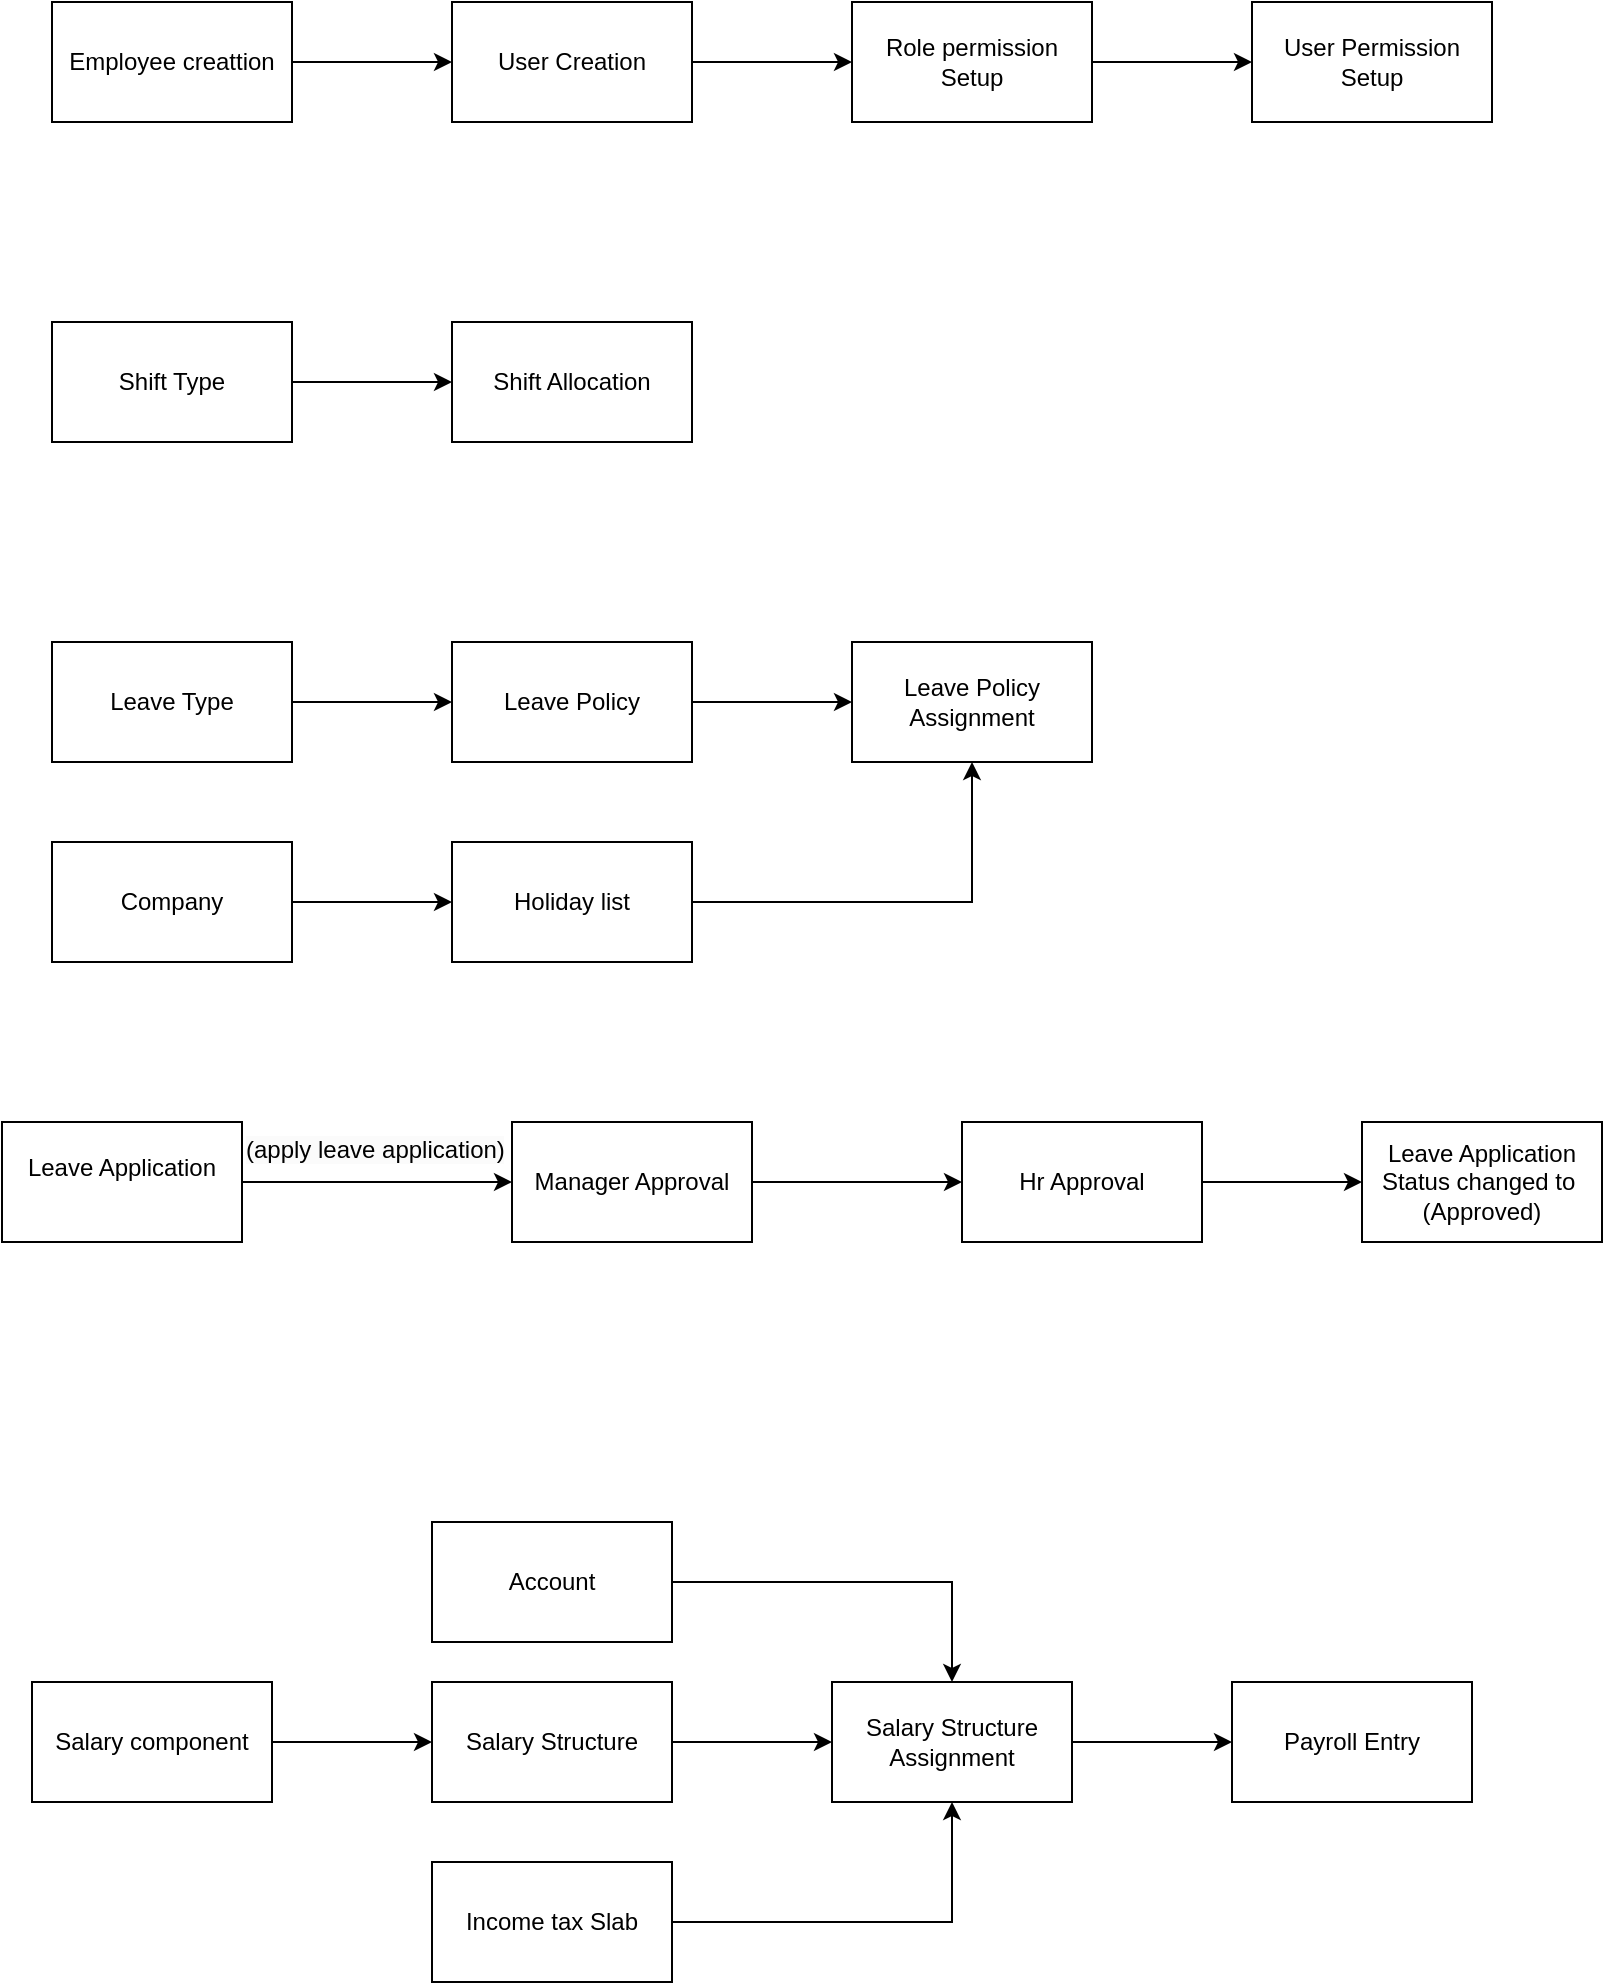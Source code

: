 <mxfile version="24.7.16">
  <diagram name="Page-1" id="ltxTjbDsIKDXTP8MXprU">
    <mxGraphModel dx="880" dy="460" grid="1" gridSize="10" guides="1" tooltips="1" connect="1" arrows="1" fold="1" page="1" pageScale="1" pageWidth="850" pageHeight="1100" math="0" shadow="0">
      <root>
        <mxCell id="0" />
        <mxCell id="1" parent="0" />
        <mxCell id="IX7F5I1TnNcRq7RptcKg-6" value="" style="edgeStyle=orthogonalEdgeStyle;rounded=0;orthogonalLoop=1;jettySize=auto;html=1;" parent="1" source="IX7F5I1TnNcRq7RptcKg-4" target="IX7F5I1TnNcRq7RptcKg-5" edge="1">
          <mxGeometry relative="1" as="geometry" />
        </mxCell>
        <mxCell id="IX7F5I1TnNcRq7RptcKg-4" value="Leave Application&lt;div&gt;&lt;br&gt;&lt;/div&gt;" style="rounded=0;whiteSpace=wrap;html=1;" parent="1" vertex="1">
          <mxGeometry x="25" y="570" width="120" height="60" as="geometry" />
        </mxCell>
        <mxCell id="IX7F5I1TnNcRq7RptcKg-9" value="" style="edgeStyle=orthogonalEdgeStyle;rounded=0;orthogonalLoop=1;jettySize=auto;html=1;" parent="1" source="IX7F5I1TnNcRq7RptcKg-5" target="IX7F5I1TnNcRq7RptcKg-8" edge="1">
          <mxGeometry relative="1" as="geometry" />
        </mxCell>
        <mxCell id="IX7F5I1TnNcRq7RptcKg-5" value="Manager Approval" style="whiteSpace=wrap;html=1;rounded=0;" parent="1" vertex="1">
          <mxGeometry x="280" y="570" width="120" height="60" as="geometry" />
        </mxCell>
        <mxCell id="IX7F5I1TnNcRq7RptcKg-7" value="&lt;span style=&quot;color: rgb(0, 0, 0); font-family: Helvetica; font-size: 12px; font-style: normal; font-variant-ligatures: normal; font-variant-caps: normal; font-weight: 400; letter-spacing: normal; orphans: 2; text-align: center; text-indent: 0px; text-transform: none; widows: 2; word-spacing: 0px; -webkit-text-stroke-width: 0px; white-space: normal; background-color: rgb(251, 251, 251); text-decoration-thickness: initial; text-decoration-style: initial; text-decoration-color: initial; display: inline !important; float: none;&quot;&gt;(apply leave application)&lt;/span&gt;" style="text;whiteSpace=wrap;html=1;" parent="1" vertex="1">
          <mxGeometry x="145" y="570" width="160" height="40" as="geometry" />
        </mxCell>
        <mxCell id="IX7F5I1TnNcRq7RptcKg-11" value="" style="edgeStyle=orthogonalEdgeStyle;rounded=0;orthogonalLoop=1;jettySize=auto;html=1;" parent="1" source="IX7F5I1TnNcRq7RptcKg-8" target="IX7F5I1TnNcRq7RptcKg-10" edge="1">
          <mxGeometry relative="1" as="geometry" />
        </mxCell>
        <mxCell id="IX7F5I1TnNcRq7RptcKg-8" value="Hr Approval" style="whiteSpace=wrap;html=1;rounded=0;" parent="1" vertex="1">
          <mxGeometry x="505" y="570" width="120" height="60" as="geometry" />
        </mxCell>
        <mxCell id="IX7F5I1TnNcRq7RptcKg-10" value="Leave Application&lt;div&gt;Status changed to&amp;nbsp;&lt;/div&gt;&lt;div&gt;(Approved)&lt;/div&gt;" style="whiteSpace=wrap;html=1;rounded=0;" parent="1" vertex="1">
          <mxGeometry x="705" y="570" width="120" height="60" as="geometry" />
        </mxCell>
        <mxCell id="IX7F5I1TnNcRq7RptcKg-14" value="" style="edgeStyle=orthogonalEdgeStyle;rounded=0;orthogonalLoop=1;jettySize=auto;html=1;" parent="1" source="IX7F5I1TnNcRq7RptcKg-12" target="IX7F5I1TnNcRq7RptcKg-13" edge="1">
          <mxGeometry relative="1" as="geometry" />
        </mxCell>
        <mxCell id="IX7F5I1TnNcRq7RptcKg-12" value="Employee creattion" style="rounded=0;whiteSpace=wrap;html=1;" parent="1" vertex="1">
          <mxGeometry x="50" y="10" width="120" height="60" as="geometry" />
        </mxCell>
        <mxCell id="IX7F5I1TnNcRq7RptcKg-16" value="" style="edgeStyle=orthogonalEdgeStyle;rounded=0;orthogonalLoop=1;jettySize=auto;html=1;" parent="1" source="IX7F5I1TnNcRq7RptcKg-13" target="IX7F5I1TnNcRq7RptcKg-15" edge="1">
          <mxGeometry relative="1" as="geometry" />
        </mxCell>
        <mxCell id="IX7F5I1TnNcRq7RptcKg-13" value="User Creation" style="whiteSpace=wrap;html=1;rounded=0;" parent="1" vertex="1">
          <mxGeometry x="250" y="10" width="120" height="60" as="geometry" />
        </mxCell>
        <mxCell id="IX7F5I1TnNcRq7RptcKg-18" value="" style="edgeStyle=orthogonalEdgeStyle;rounded=0;orthogonalLoop=1;jettySize=auto;html=1;" parent="1" source="IX7F5I1TnNcRq7RptcKg-15" target="IX7F5I1TnNcRq7RptcKg-17" edge="1">
          <mxGeometry relative="1" as="geometry" />
        </mxCell>
        <mxCell id="IX7F5I1TnNcRq7RptcKg-15" value="Role permission Setup" style="whiteSpace=wrap;html=1;rounded=0;" parent="1" vertex="1">
          <mxGeometry x="450" y="10" width="120" height="60" as="geometry" />
        </mxCell>
        <mxCell id="IX7F5I1TnNcRq7RptcKg-17" value="User Permission Setup" style="whiteSpace=wrap;html=1;rounded=0;" parent="1" vertex="1">
          <mxGeometry x="650" y="10" width="120" height="60" as="geometry" />
        </mxCell>
        <mxCell id="IX7F5I1TnNcRq7RptcKg-23" value="" style="edgeStyle=orthogonalEdgeStyle;rounded=0;orthogonalLoop=1;jettySize=auto;html=1;" parent="1" source="IX7F5I1TnNcRq7RptcKg-21" target="IX7F5I1TnNcRq7RptcKg-22" edge="1">
          <mxGeometry relative="1" as="geometry" />
        </mxCell>
        <mxCell id="IX7F5I1TnNcRq7RptcKg-21" value="Shift Type" style="rounded=0;whiteSpace=wrap;html=1;" parent="1" vertex="1">
          <mxGeometry x="50" y="170" width="120" height="60" as="geometry" />
        </mxCell>
        <mxCell id="IX7F5I1TnNcRq7RptcKg-22" value="Shift Allocation" style="whiteSpace=wrap;html=1;rounded=0;" parent="1" vertex="1">
          <mxGeometry x="250" y="170" width="120" height="60" as="geometry" />
        </mxCell>
        <mxCell id="IX7F5I1TnNcRq7RptcKg-28" value="" style="edgeStyle=orthogonalEdgeStyle;rounded=0;orthogonalLoop=1;jettySize=auto;html=1;" parent="1" source="IX7F5I1TnNcRq7RptcKg-26" target="IX7F5I1TnNcRq7RptcKg-27" edge="1">
          <mxGeometry relative="1" as="geometry" />
        </mxCell>
        <mxCell id="IX7F5I1TnNcRq7RptcKg-26" value="Leave Type" style="rounded=0;whiteSpace=wrap;html=1;" parent="1" vertex="1">
          <mxGeometry x="50" y="330" width="120" height="60" as="geometry" />
        </mxCell>
        <mxCell id="IX7F5I1TnNcRq7RptcKg-30" value="" style="edgeStyle=orthogonalEdgeStyle;rounded=0;orthogonalLoop=1;jettySize=auto;html=1;" parent="1" source="IX7F5I1TnNcRq7RptcKg-27" target="IX7F5I1TnNcRq7RptcKg-29" edge="1">
          <mxGeometry relative="1" as="geometry" />
        </mxCell>
        <mxCell id="IX7F5I1TnNcRq7RptcKg-27" value="Leave Policy" style="whiteSpace=wrap;html=1;rounded=0;" parent="1" vertex="1">
          <mxGeometry x="250" y="330" width="120" height="60" as="geometry" />
        </mxCell>
        <mxCell id="IX7F5I1TnNcRq7RptcKg-29" value="Leave Policy Assignment" style="whiteSpace=wrap;html=1;rounded=0;" parent="1" vertex="1">
          <mxGeometry x="450" y="330" width="120" height="60" as="geometry" />
        </mxCell>
        <mxCell id="IX7F5I1TnNcRq7RptcKg-32" style="edgeStyle=orthogonalEdgeStyle;rounded=0;orthogonalLoop=1;jettySize=auto;html=1;entryX=0.5;entryY=1;entryDx=0;entryDy=0;" parent="1" source="IX7F5I1TnNcRq7RptcKg-31" target="IX7F5I1TnNcRq7RptcKg-29" edge="1">
          <mxGeometry relative="1" as="geometry" />
        </mxCell>
        <mxCell id="IX7F5I1TnNcRq7RptcKg-31" value="Holiday list" style="rounded=0;whiteSpace=wrap;html=1;" parent="1" vertex="1">
          <mxGeometry x="250" y="430" width="120" height="60" as="geometry" />
        </mxCell>
        <mxCell id="IX7F5I1TnNcRq7RptcKg-34" style="edgeStyle=orthogonalEdgeStyle;rounded=0;orthogonalLoop=1;jettySize=auto;html=1;entryX=0;entryY=0.5;entryDx=0;entryDy=0;" parent="1" source="IX7F5I1TnNcRq7RptcKg-33" target="IX7F5I1TnNcRq7RptcKg-31" edge="1">
          <mxGeometry relative="1" as="geometry" />
        </mxCell>
        <mxCell id="IX7F5I1TnNcRq7RptcKg-33" value="Company" style="rounded=0;whiteSpace=wrap;html=1;" parent="1" vertex="1">
          <mxGeometry x="50" y="430" width="120" height="60" as="geometry" />
        </mxCell>
        <mxCell id="IX7F5I1TnNcRq7RptcKg-37" value="" style="edgeStyle=orthogonalEdgeStyle;rounded=0;orthogonalLoop=1;jettySize=auto;html=1;" parent="1" source="IX7F5I1TnNcRq7RptcKg-35" target="IX7F5I1TnNcRq7RptcKg-36" edge="1">
          <mxGeometry relative="1" as="geometry" />
        </mxCell>
        <mxCell id="IX7F5I1TnNcRq7RptcKg-35" value="Salary component" style="rounded=0;whiteSpace=wrap;html=1;" parent="1" vertex="1">
          <mxGeometry x="40" y="850" width="120" height="60" as="geometry" />
        </mxCell>
        <mxCell id="IX7F5I1TnNcRq7RptcKg-39" value="" style="edgeStyle=orthogonalEdgeStyle;rounded=0;orthogonalLoop=1;jettySize=auto;html=1;" parent="1" source="IX7F5I1TnNcRq7RptcKg-36" target="IX7F5I1TnNcRq7RptcKg-38" edge="1">
          <mxGeometry relative="1" as="geometry" />
        </mxCell>
        <mxCell id="IX7F5I1TnNcRq7RptcKg-36" value="Salary Structure" style="whiteSpace=wrap;html=1;rounded=0;" parent="1" vertex="1">
          <mxGeometry x="240" y="850" width="120" height="60" as="geometry" />
        </mxCell>
        <mxCell id="IX7F5I1TnNcRq7RptcKg-41" value="" style="edgeStyle=orthogonalEdgeStyle;rounded=0;orthogonalLoop=1;jettySize=auto;html=1;" parent="1" source="IX7F5I1TnNcRq7RptcKg-38" target="IX7F5I1TnNcRq7RptcKg-40" edge="1">
          <mxGeometry relative="1" as="geometry" />
        </mxCell>
        <mxCell id="IX7F5I1TnNcRq7RptcKg-38" value="Salary Structure Assignment" style="whiteSpace=wrap;html=1;rounded=0;" parent="1" vertex="1">
          <mxGeometry x="440" y="850" width="120" height="60" as="geometry" />
        </mxCell>
        <mxCell id="IX7F5I1TnNcRq7RptcKg-40" value="Payroll Entry" style="whiteSpace=wrap;html=1;rounded=0;" parent="1" vertex="1">
          <mxGeometry x="640" y="850" width="120" height="60" as="geometry" />
        </mxCell>
        <mxCell id="IX7F5I1TnNcRq7RptcKg-43" style="edgeStyle=orthogonalEdgeStyle;rounded=0;orthogonalLoop=1;jettySize=auto;html=1;entryX=0.5;entryY=1;entryDx=0;entryDy=0;" parent="1" source="IX7F5I1TnNcRq7RptcKg-42" target="IX7F5I1TnNcRq7RptcKg-38" edge="1">
          <mxGeometry relative="1" as="geometry" />
        </mxCell>
        <mxCell id="IX7F5I1TnNcRq7RptcKg-42" value="Income tax Slab" style="rounded=0;whiteSpace=wrap;html=1;" parent="1" vertex="1">
          <mxGeometry x="240" y="940" width="120" height="60" as="geometry" />
        </mxCell>
        <mxCell id="IX7F5I1TnNcRq7RptcKg-45" style="edgeStyle=orthogonalEdgeStyle;rounded=0;orthogonalLoop=1;jettySize=auto;html=1;entryX=0.5;entryY=0;entryDx=0;entryDy=0;" parent="1" source="IX7F5I1TnNcRq7RptcKg-44" target="IX7F5I1TnNcRq7RptcKg-38" edge="1">
          <mxGeometry relative="1" as="geometry" />
        </mxCell>
        <mxCell id="IX7F5I1TnNcRq7RptcKg-44" value="Account" style="rounded=0;whiteSpace=wrap;html=1;" parent="1" vertex="1">
          <mxGeometry x="240" y="770" width="120" height="60" as="geometry" />
        </mxCell>
      </root>
    </mxGraphModel>
  </diagram>
</mxfile>
